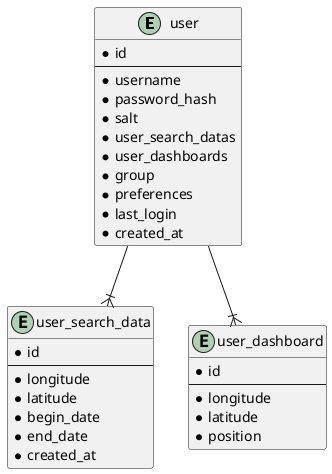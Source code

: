 @startuml

entity user {
    * id
    --
    * username
    * password_hash
    * salt
    * user_search_datas
    * user_dashboards
    * group
    * preferences
    * last_login
    * created_at
}

entity user_search_data {
    * id
    --
    * longitude
    * latitude
    * begin_date
    * end_date
    * created_at
}

entity user_dashboard {
    * id
    --
    * longitude
    * latitude
    * position
}

user --|{ user_search_data
user --|{ user_dashboard

@enduml
